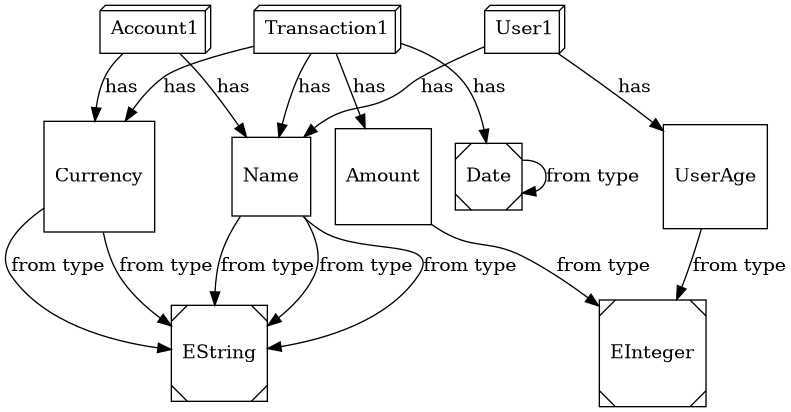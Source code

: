 @startuml
digraph model  {
User1 [shape=box3d];
Name [shape=square];
EString [shape=Msquare];
User1 -> Name [label="has"];
Name -> EString [label="from type"];
UserAge [shape=square];
EInteger [shape=Msquare];
User1 -> UserAge [label="has"];
UserAge -> EInteger [label="from type"];
Account1 [shape=box3d];
Name [shape=square];
EString [shape=Msquare];
Account1 -> Name [label="has"];
Name -> EString [label="from type"];
Currency [shape=square];
EString [shape=Msquare];
Account1 -> Currency [label="has"];
Currency -> EString [label="from type"];
Transaction1 [shape=box3d];
Name [shape=square];
EString [shape=Msquare];
Transaction1 -> Name [label="has"];
Name -> EString [label="from type"];
Currency [shape=square];
EString [shape=Msquare];
Transaction1 -> Currency [label="has"];
Currency -> EString [label="from type"];
Date [shape=square];
Date [shape=Msquare];
Transaction1 -> Date [label="has"];
Date -> Date [label="from type"];
Amount [shape=square];
EInteger [shape=Msquare];
Transaction1 -> Amount [label="has"];
Amount -> EInteger [label="from type"];
}
@enduml
